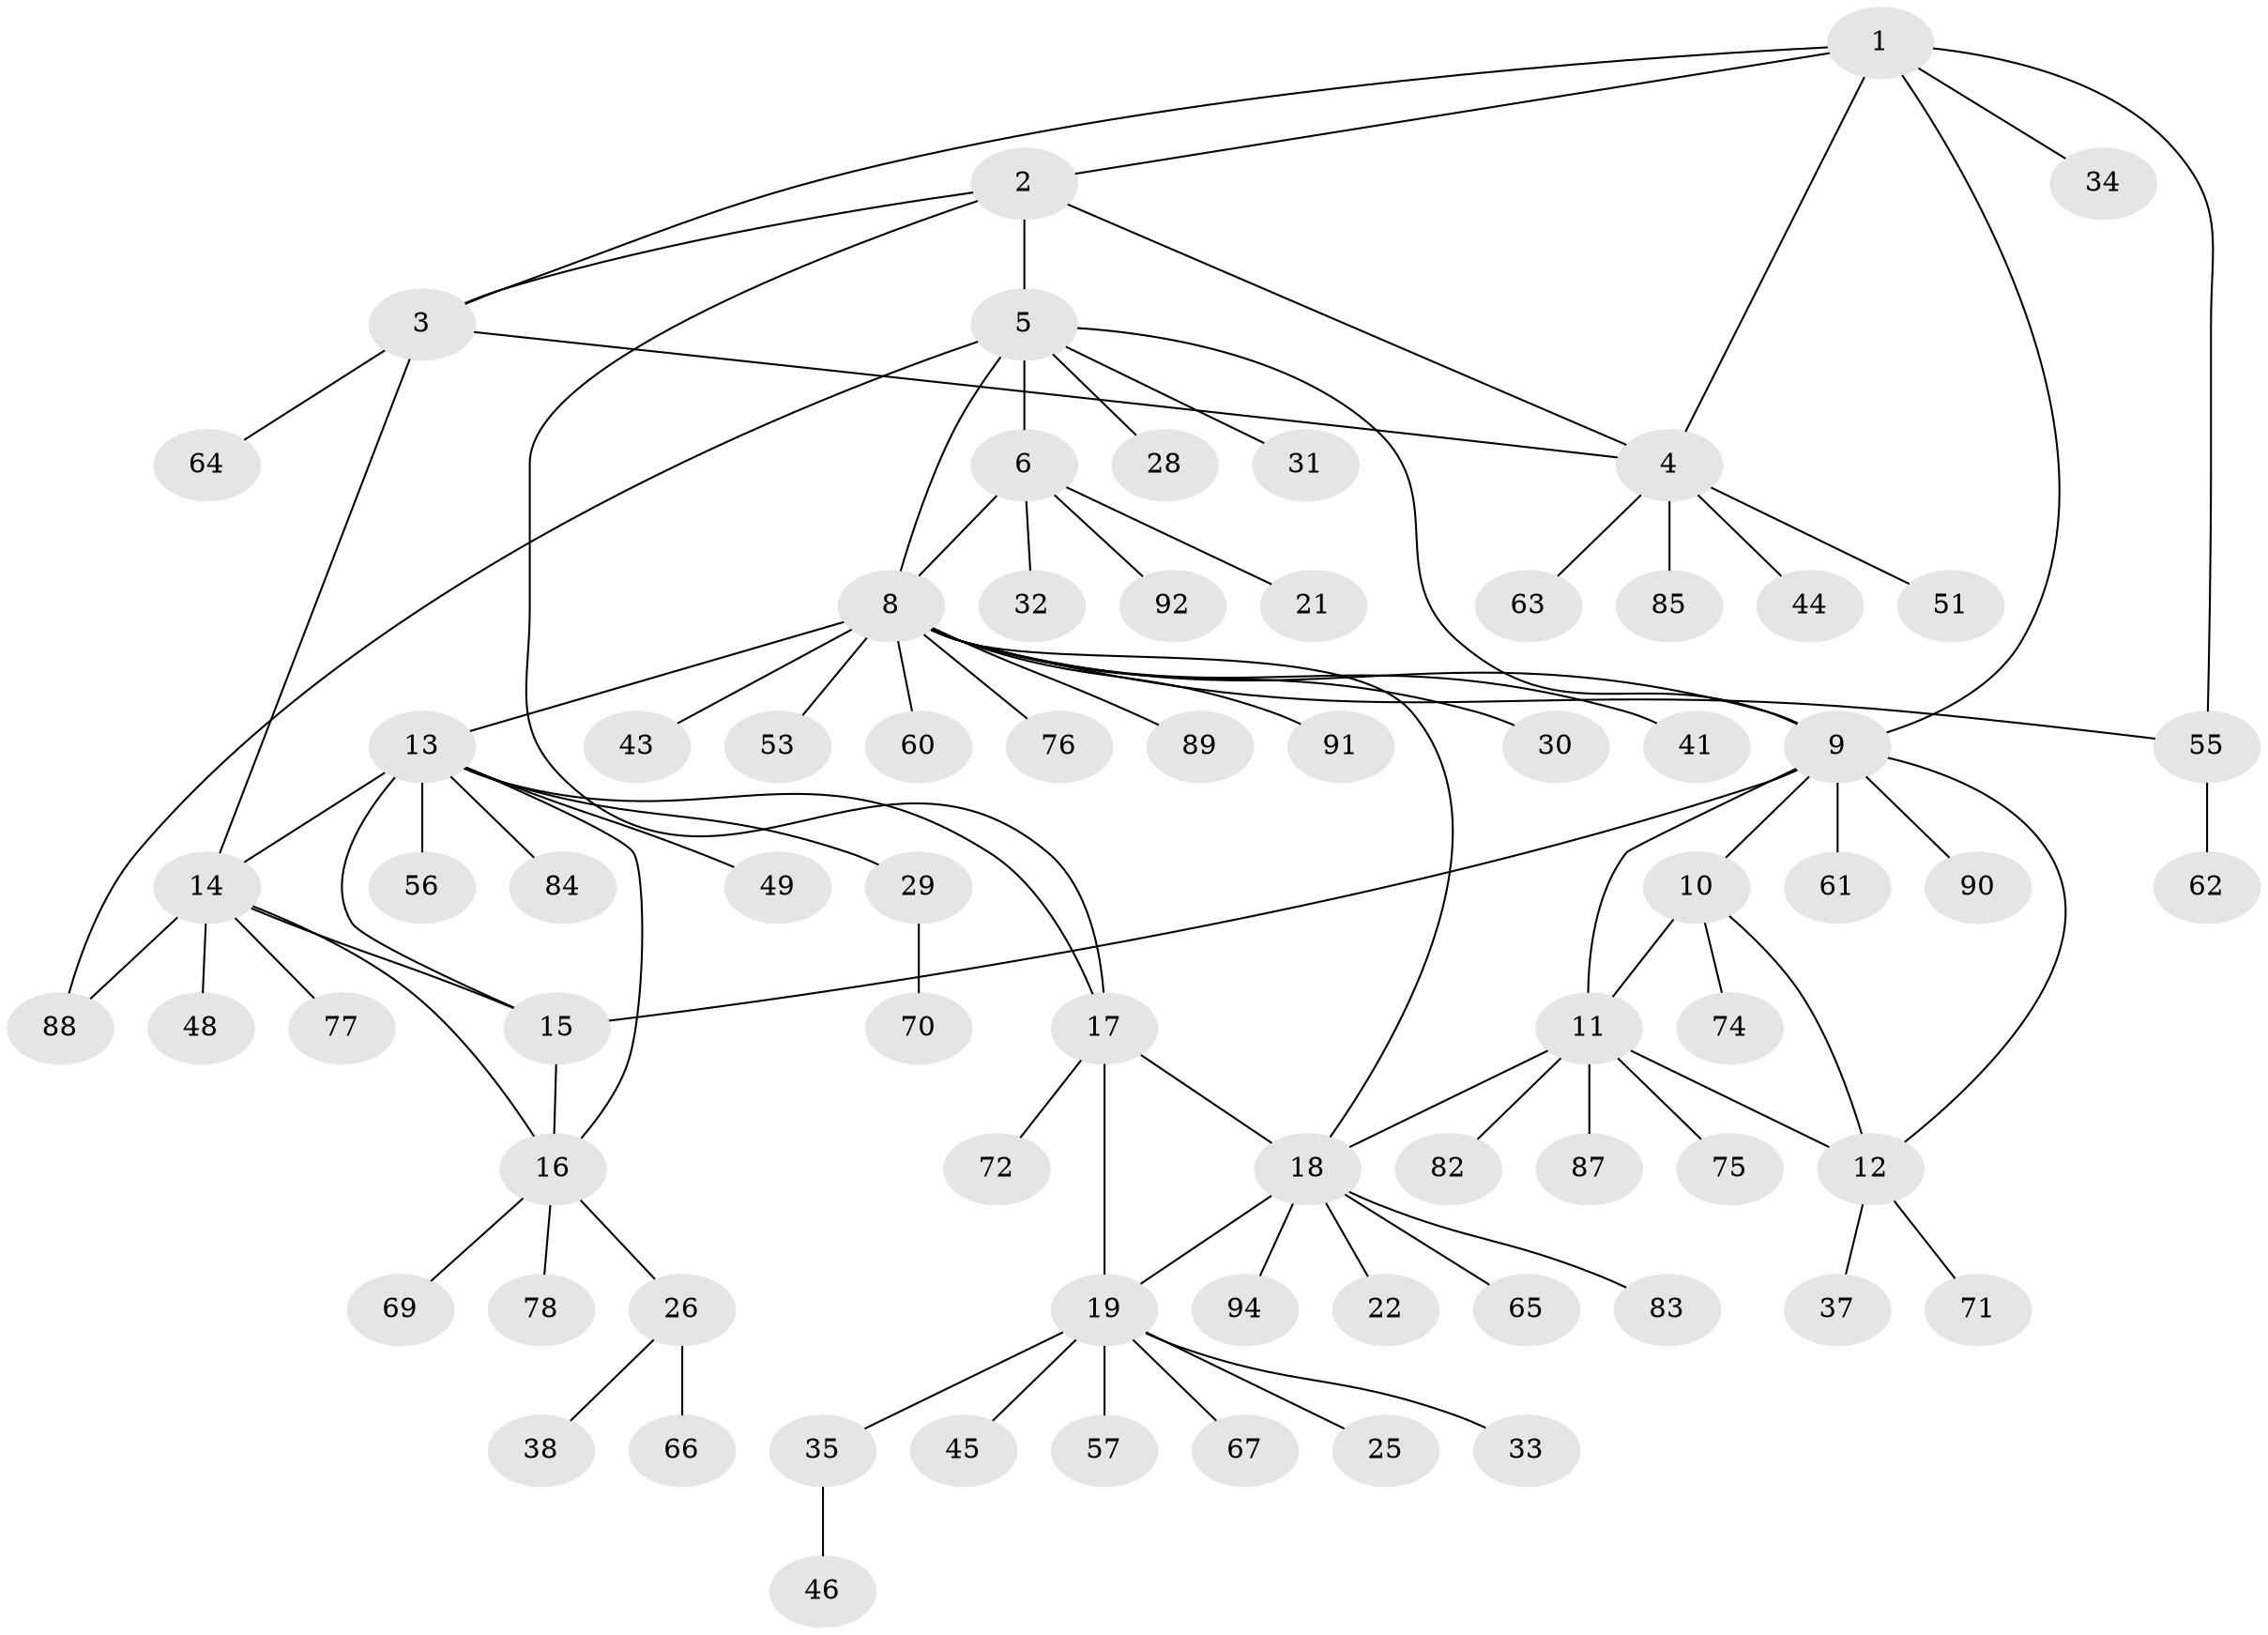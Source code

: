 // Generated by graph-tools (version 1.1) at 2025/24/03/03/25 07:24:18]
// undirected, 72 vertices, 91 edges
graph export_dot {
graph [start="1"]
  node [color=gray90,style=filled];
  1 [super="+52"];
  2;
  3 [super="+23"];
  4 [super="+50"];
  5 [super="+7"];
  6 [super="+54"];
  8 [super="+93"];
  9 [super="+59"];
  10 [super="+39"];
  11 [super="+79"];
  12 [super="+80"];
  13 [super="+36"];
  14 [super="+40"];
  15;
  16 [super="+24"];
  17 [super="+20"];
  18 [super="+27"];
  19 [super="+73"];
  21;
  22;
  25;
  26 [super="+58"];
  28;
  29;
  30;
  31 [super="+42"];
  32;
  33;
  34;
  35;
  37 [super="+47"];
  38;
  41;
  43;
  44;
  45;
  46;
  48;
  49 [super="+68"];
  51;
  53;
  55 [super="+86"];
  56;
  57;
  60 [super="+81"];
  61;
  62;
  63;
  64;
  65;
  66;
  67;
  69;
  70;
  71;
  72;
  74;
  75;
  76;
  77;
  78;
  82;
  83;
  84;
  85;
  87;
  88;
  89;
  90;
  91;
  92;
  94;
  1 -- 2;
  1 -- 3;
  1 -- 4;
  1 -- 9;
  1 -- 34;
  1 -- 55;
  2 -- 3;
  2 -- 4;
  2 -- 5;
  2 -- 17;
  3 -- 4;
  3 -- 14;
  3 -- 64;
  4 -- 44;
  4 -- 51;
  4 -- 63;
  4 -- 85;
  5 -- 6 [weight=2];
  5 -- 8 [weight=2];
  5 -- 9;
  5 -- 28;
  5 -- 31;
  5 -- 88;
  6 -- 8;
  6 -- 21;
  6 -- 32;
  6 -- 92;
  8 -- 13;
  8 -- 18;
  8 -- 30;
  8 -- 41;
  8 -- 43;
  8 -- 53;
  8 -- 55;
  8 -- 60;
  8 -- 76;
  8 -- 89;
  8 -- 91;
  8 -- 9;
  9 -- 10;
  9 -- 11;
  9 -- 12;
  9 -- 15;
  9 -- 61;
  9 -- 90;
  10 -- 11;
  10 -- 12;
  10 -- 74;
  11 -- 12;
  11 -- 18;
  11 -- 75;
  11 -- 82;
  11 -- 87;
  12 -- 37;
  12 -- 71;
  13 -- 14;
  13 -- 15;
  13 -- 16;
  13 -- 17;
  13 -- 29;
  13 -- 49;
  13 -- 56;
  13 -- 84;
  14 -- 15;
  14 -- 16;
  14 -- 48;
  14 -- 77;
  14 -- 88;
  15 -- 16;
  16 -- 26;
  16 -- 69;
  16 -- 78;
  17 -- 18 [weight=2];
  17 -- 19 [weight=2];
  17 -- 72;
  18 -- 19;
  18 -- 22;
  18 -- 65;
  18 -- 94;
  18 -- 83;
  19 -- 25;
  19 -- 33;
  19 -- 35;
  19 -- 45;
  19 -- 57;
  19 -- 67;
  26 -- 38;
  26 -- 66;
  29 -- 70;
  35 -- 46;
  55 -- 62;
}
